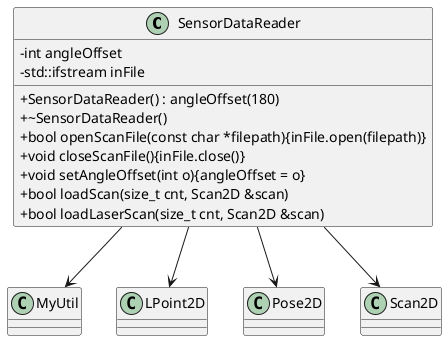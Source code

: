 @startuml

skinparam classAttributeIconSize 0

class SensorDataReader
{
    - int angleOffset
    - std::ifstream inFile
    + SensorDataReader() : angleOffset(180)
    + ~SensorDataReader()
    + bool openScanFile(const char *filepath){inFile.open(filepath)}
    + void closeScanFile(){inFile.close()}
    + void setAngleOffset(int o){angleOffset = o}
    + bool loadScan(size_t cnt, Scan2D &scan)
    + bool loadLaserScan(size_t cnt, Scan2D &scan)
}

SensorDataReader --> MyUtil
SensorDataReader --> LPoint2D
SensorDataReader --> Pose2D
SensorDataReader --> Scan2D

@enduml